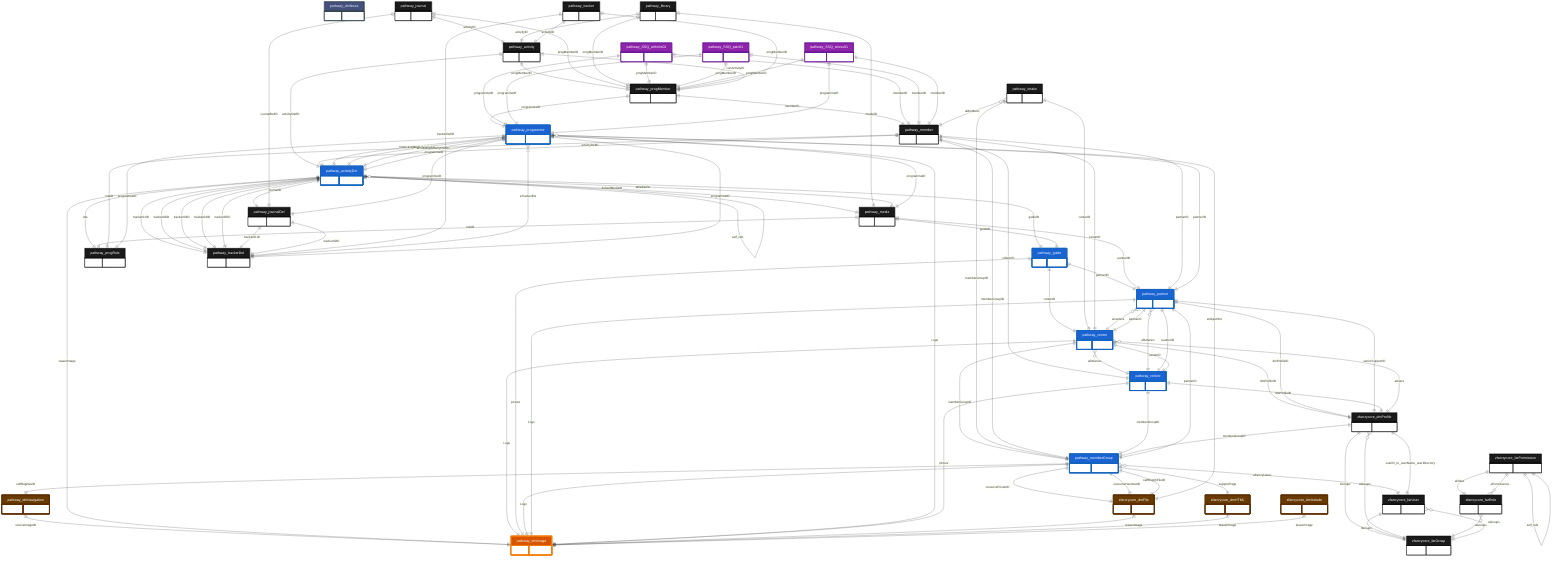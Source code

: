 erDiagram
    %% Parameters:
%%   Focus: dmImage
%%   Domains: partner, participant, programme, site
%%   Chart Type: ER
    "pathway_dmImage" {
        UUID ObjectID
    }

    "pathway_dmNavigation" {
        UUID ObjectID
    }

    "pathway_dmNews" {
        UUID ObjectID
    }

    "pathway_activity" {
        UUID ObjectID
    }

    "pathway_activityDef" {
        UUID ObjectID
    }

    "pathway_center" {
        UUID ObjectID
    }

    "pathway_guide" {
        UUID ObjectID
    }

    "pathway_intake" {
        UUID ObjectID
    }

    "pathway_journal" {
        UUID ObjectID
    }

    "pathway_journalDef" {
        UUID ObjectID
    }

    "pathway_library" {
        UUID ObjectID
    }

    "pathway_media" {
        UUID ObjectID
    }

    "pathway_member" {
        UUID ObjectID
    }

    "pathway_memberGroup" {
        UUID ObjectID
    }

    "pathway_partner" {
        UUID ObjectID
    }

    "pathway_progMember" {
        UUID ObjectID
    }

    "pathway_programme" {
        UUID ObjectID
    }

    "pathway_progRole" {
        UUID ObjectID
    }

    "pathway_referer" {
        UUID ObjectID
    }

    "pathway_SSQ_arthritis01" {
        UUID ObjectID
    }

    "pathway_SSQ_pain01" {
        UUID ObjectID
    }

    "pathway_SSQ_stress01" {
        UUID ObjectID
    }

    "pathway_tracker" {
        UUID ObjectID
    }

    "pathway_trackerDef" {
        UUID ObjectID
    }

    "zfarcrycore_dmFile" {
        UUID ObjectID
    }

    "zfarcrycore_dmHTML" {
        UUID ObjectID
    }

    "zfarcrycore_dmInclude" {
        UUID ObjectID
    }

    "zfarcrycore_dmProfile" {
        UUID ObjectID
    }

    "zfarcrycore_farGroup" {
        UUID ObjectID
    }

    "zfarcrycore_farPermission" {
        UUID ObjectID
    }

    "zfarcrycore_farRole" {
        UUID ObjectID
    }

    "zfarcrycore_farUser" {
        UUID ObjectID
    }

    %% Direct FK Relationships
    "pathway_dmNavigation" ||--|| "pathway_dmImage" : sourceImageID
    "pathway_activity" ||--|| "pathway_progMember" : progMemberID
    "pathway_activity" ||--|| "pathway_activityDef" : activityDefID
    "pathway_activityDef" ||--|| "pathway_programme" : programmeID
    "pathway_activityDef" ||--|| "pathway_dmImage" : teaserImage
    "pathway_activityDef" ||--|| "pathway_guide" : guideID
    "pathway_activityDef" ||--|| "pathway_progRole" : role
    "pathway_activityDef" ||--|| "pathway_media" : defaultMediaID
    "pathway_activityDef" ||--|| "pathway_journalDef" : journalID
    "pathway_activityDef" ||--|| "pathway_trackerDef" : tracker01ID
    "pathway_activityDef" ||--|| "pathway_trackerDef" : tracker02ID
    "pathway_activityDef" ||--|| "pathway_trackerDef" : tracker03ID
    "pathway_activityDef" ||--|| "pathway_trackerDef" : tracker04ID
    "pathway_activityDef" ||--|| "pathway_trackerDef" : tracker05ID
    "pathway_center" ||--|| "pathway_dmImage" : Logo
    "pathway_center" ||--|| "zfarcrycore_dmProfile" : dmProfileID
    "pathway_center" ||--|| "pathway_partner" : partnerID
    "pathway_center" ||--|| "pathway_memberGroup" : memberGroupID
    "pathway_guide" ||--|| "pathway_dmImage" : picture
    "pathway_guide" ||--|| "pathway_partner" : partnerID
    "pathway_guide" ||--|| "pathway_center" : centerID
    "pathway_intake" ||--|| "pathway_memberGroup" : memberGroupID
    "pathway_intake" ||--|| "pathway_center" : centerID
    "pathway_journal" ||--|| "pathway_progMember" : progMemberID
    "pathway_journal" ||--|| "pathway_journalDef" : journalDefID
    "pathway_journal" ||--|| "pathway_activity" : activityID
    "pathway_journalDef" ||--|| "pathway_trackerDef" : tracker01ID
    "pathway_journalDef" ||--|| "pathway_trackerDef" : tracker02ID
    "pathway_journalDef" ||--|| "pathway_programme" : programmeID
    "pathway_library" ||--|| "pathway_progMember" : progMemberID
    "pathway_library" ||--|| "pathway_activity" : activityID
    "pathway_library" ||--|| "pathway_media" : mediaID
    "pathway_media" ||--|| "pathway_guide" : guideID
    "pathway_media" ||--|| "pathway_partner" : partnerID
    "pathway_media" ||--|| "pathway_programme" : programmeID
    "pathway_media" ||--|| "pathway_progRole" : roleID
    "pathway_member" ||--|| "pathway_memberGroup" : memberGroupID
    "pathway_member" ||--|| "pathway_partner" : partnerID
    "pathway_member" ||--|| "pathway_center" : centerID
    "pathway_member" ||--|| "pathway_referer" : refererID
    "pathway_member" ||--|| "pathway_activityDef" : activityDefID
    "pathway_member" ||--|| "pathway_progRole" : roleID
    "pathway_memberGroup" ||--|| "pathway_partner" : partnerID
    "pathway_memberGroup" ||--|| "pathway_dmImage" : Logo
    "pathway_memberGroup" ||--|| "zfarcrycore_dmFile" : resourcePosterID
    "pathway_memberGroup" ||--|| "zfarcrycore_dmFile" : resourceHandoutID
    "pathway_memberGroup" ||--|| "zfarcrycore_dmHTML" : supportPage
    "pathway_memberGroup" ||--|| "pathway_dmNavigation" : selfRegNavID
    "pathway_memberGroup" ||--|| "zfarcrycore_dmFile" : selfRegQrFileID
    "pathway_partner" ||--|| "pathway_dmImage" : Logo
    "pathway_partner" ||--|| "zfarcrycore_dmProfile" : dmProfileID
    "pathway_partner" ||--|| "zfarcrycore_dmProfile" : seniorSupportID
    "pathway_progMember" ||--|| "pathway_programme" : programmeID
    "pathway_progMember" ||--|| "pathway_member" : memberID
    "pathway_progMember" ||--|| "pathway_activity" : currActivityID
    "pathway_programme" ||--|| "pathway_partner" : partnerID
    "pathway_programme" ||--|| "pathway_dmImage" : Logo
    "pathway_programme" ||--|| "pathway_activityDef" : firstActivityDefID
    "pathway_programme" ||--|| "pathway_activityDef" : lastActivityDefID
    "pathway_progRole" ||--|| "pathway_programme" : programmeID
    "pathway_referer" ||--|| "pathway_dmImage" : picture
    "pathway_referer" ||--|| "zfarcrycore_dmProfile" : dmProfileID
    "pathway_referer" ||--|| "pathway_partner" : partnerID
    "pathway_referer" ||--|| "pathway_memberGroup" : memberGroupID
    "pathway_referer" ||--|| "pathway_center" : centerID
    "pathway_SSQ_arthritis01" ||--|| "pathway_programme" : programmeID
    "pathway_SSQ_arthritis01" ||--|| "pathway_progMember" : progMemberID
    "pathway_SSQ_arthritis01" ||--|| "pathway_member" : memberID
    "pathway_SSQ_pain01" ||--|| "pathway_programme" : programmeID
    "pathway_SSQ_pain01" ||--|| "pathway_progMember" : progMemberID
    "pathway_SSQ_pain01" ||--|| "pathway_member" : memberID
    "pathway_SSQ_stress01" ||--|| "pathway_programme" : programmeID
    "pathway_SSQ_stress01" ||--|| "pathway_progMember" : progMemberID
    "pathway_SSQ_stress01" ||--|| "pathway_member" : memberID
    "pathway_tracker" ||--|| "pathway_progMember" : progMemberID
    "pathway_tracker" ||--|| "pathway_trackerDef" : trackerDefID
    "pathway_tracker" ||--|| "pathway_activity" : activityID
    "pathway_trackerDef" ||--|| "pathway_programme" : programmeID
    "zfarcrycore_dmFile" ||--|| "pathway_dmImage" : teaserImage
    "zfarcrycore_dmHTML" ||--|| "pathway_dmImage" : teaserImage
    "zfarcrycore_dmInclude" ||--|| "pathway_dmImage" : teaserImage
    "zfarcrycore_dmProfile" ||--|| "pathway_memberGroup" : memberGroupID
    "zfarcrycore_dmProfile" ||--|| "zfarcrycore_farGroup" : lGroups
    "zfarcrycore_farPermission" ||--|| "zfarcrycore_farRole" : aRoles
    "zfarcrycore_farUser" ||--|| "zfarcrycore_farGroup" : lGroups
    %% End Direct FK Relationships

    %% Special Joins
    "zfarcrycore_farUser" ||--|| "zfarcrycore_dmProfile" : userID_to_userName_userDirectory
    %% End Special Joins

    %% Self-Referencing Relationships for activityDef
    %% Self-refs include: onEndID, aCuePointActivities, aInteract1Activities, aInteract2Activities, aInteract3Activities, aInteract4Activities, aInteract5Activities
    "pathway_activityDef" ||--|| "pathway_activityDef" : self_refs
    %% End Self-Referencing Relationships for activityDef

    %% Self-Referencing Relationships for farPermission
    %% Self-refs include: aRelatedtypes
    "zfarcrycore_farPermission" ||--|| "zfarcrycore_farPermission" : self_refs
    %% End Self-Referencing Relationships for farPermission

    %% Join Table Relationships
    "pathway_activityDef" }o--|| "pathway_media" : aMediaIDs
    "pathway_center" }o--|| "zfarcrycore_dmProfile" : aUsers
    "pathway_center" }o--|| "pathway_referer" : aReferers
    "pathway_intake" }o--|| "pathway_member" : aMembers
    "pathway_memberGroup" }o--|| "zfarcrycore_farUser" : aFarcryUsers
    "pathway_partner" }o--|| "pathway_center" : aCenters
    "pathway_partner" }o--|| "pathway_referer" : aReferers
    "pathway_programme" }o--|| "pathway_activityDef" : aFollowupActivityDefIDs
    "pathway_programme" }o--|| "pathway_trackerDef" : aTrackerIDs
    "pathway_programme" }o--|| "zfarcrycore_dmFile" : aObjectIDs
    "zfarcrycore_dmProfile" }o--|| "zfarcrycore_farGroup" : aGroups
    "zfarcrycore_farRole" }o--|| "zfarcrycore_farGroup" : aGroups
    "zfarcrycore_farRole" }o--|| "zfarcrycore_farPermission" : aPermissions
    "zfarcrycore_farUser" }o--|| "zfarcrycore_farGroup" : aGroups
    %% End Join Table Relationships


    %% Entity Styling
    style pathway_dmImage fill:#d75500,stroke:#f57c00,stroke-width:4px,color:#fff
    style pathway_dmNavigation fill:#693a00,stroke:#5d2e00,stroke-width:4px,color:#fff
    style pathway_dmNews fill:#44517f,stroke:#37474f,stroke-width:2px,color:#eceff1
    style pathway_activity fill:#1a1a1a,stroke:#0d0d0d,stroke-width:1px,color:#fff
    style pathway_activityDef fill:#1963d2,stroke:#1565c0,stroke-width:4px,color:#fff
    style pathway_center fill:#1963d2,stroke:#1565c0,stroke-width:4px,color:#fff
    style pathway_guide fill:#1963d2,stroke:#1565c0,stroke-width:4px,color:#fff
    style pathway_intake fill:#1a1a1a,stroke:#0d0d0d,stroke-width:1px,color:#fff
    style pathway_journal fill:#1a1a1a,stroke:#0d0d0d,stroke-width:1px,color:#fff
    style pathway_journalDef fill:#1a1a1a,stroke:#0d0d0d,stroke-width:1px,color:#fff
    style pathway_library fill:#1a1a1a,stroke:#0d0d0d,stroke-width:1px,color:#fff
    style pathway_media fill:#1a1a1a,stroke:#0d0d0d,stroke-width:1px,color:#fff
    style pathway_member fill:#1a1a1a,stroke:#0d0d0d,stroke-width:1px,color:#fff
    style pathway_memberGroup fill:#1963d2,stroke:#1565c0,stroke-width:4px,color:#fff
    style pathway_partner fill:#1963d2,stroke:#1565c0,stroke-width:4px,color:#fff
    style pathway_progMember fill:#1a1a1a,stroke:#0d0d0d,stroke-width:1px,color:#fff
    style pathway_programme fill:#1963d2,stroke:#1565c0,stroke-width:4px,color:#fff
    style pathway_progRole fill:#1a1a1a,stroke:#0d0d0d,stroke-width:1px,color:#fff
    style pathway_referer fill:#1963d2,stroke:#1565c0,stroke-width:4px,color:#fff
    style pathway_SSQ_arthritis01 fill:#8e24aa,stroke:#6a1b9a,stroke-width:2px,color:#fff
    style pathway_SSQ_pain01 fill:#8e24aa,stroke:#6a1b9a,stroke-width:2px,color:#fff
    style pathway_SSQ_stress01 fill:#8e24aa,stroke:#6a1b9a,stroke-width:2px,color:#fff
    style pathway_tracker fill:#1a1a1a,stroke:#0d0d0d,stroke-width:1px,color:#fff
    style pathway_trackerDef fill:#1a1a1a,stroke:#0d0d0d,stroke-width:1px,color:#fff
    style zfarcrycore_dmFile fill:#693a00,stroke:#5d2e00,stroke-width:4px,color:#fff
    style zfarcrycore_dmHTML fill:#693a00,stroke:#5d2e00,stroke-width:4px,color:#fff
    style zfarcrycore_dmInclude fill:#693a00,stroke:#5d2e00,stroke-width:4px,color:#fff
    style zfarcrycore_dmProfile fill:#1a1a1a,stroke:#0d0d0d,stroke-width:1px,color:#fff
    style zfarcrycore_farGroup fill:#1a1a1a,stroke:#0d0d0d,stroke-width:1px,color:#fff
    style zfarcrycore_farPermission fill:#1a1a1a,stroke:#0d0d0d,stroke-width:1px,color:#fff
    style zfarcrycore_farRole fill:#1a1a1a,stroke:#0d0d0d,stroke-width:1px,color:#fff
    style zfarcrycore_farUser fill:#1a1a1a,stroke:#0d0d0d,stroke-width:1px,color:#fff